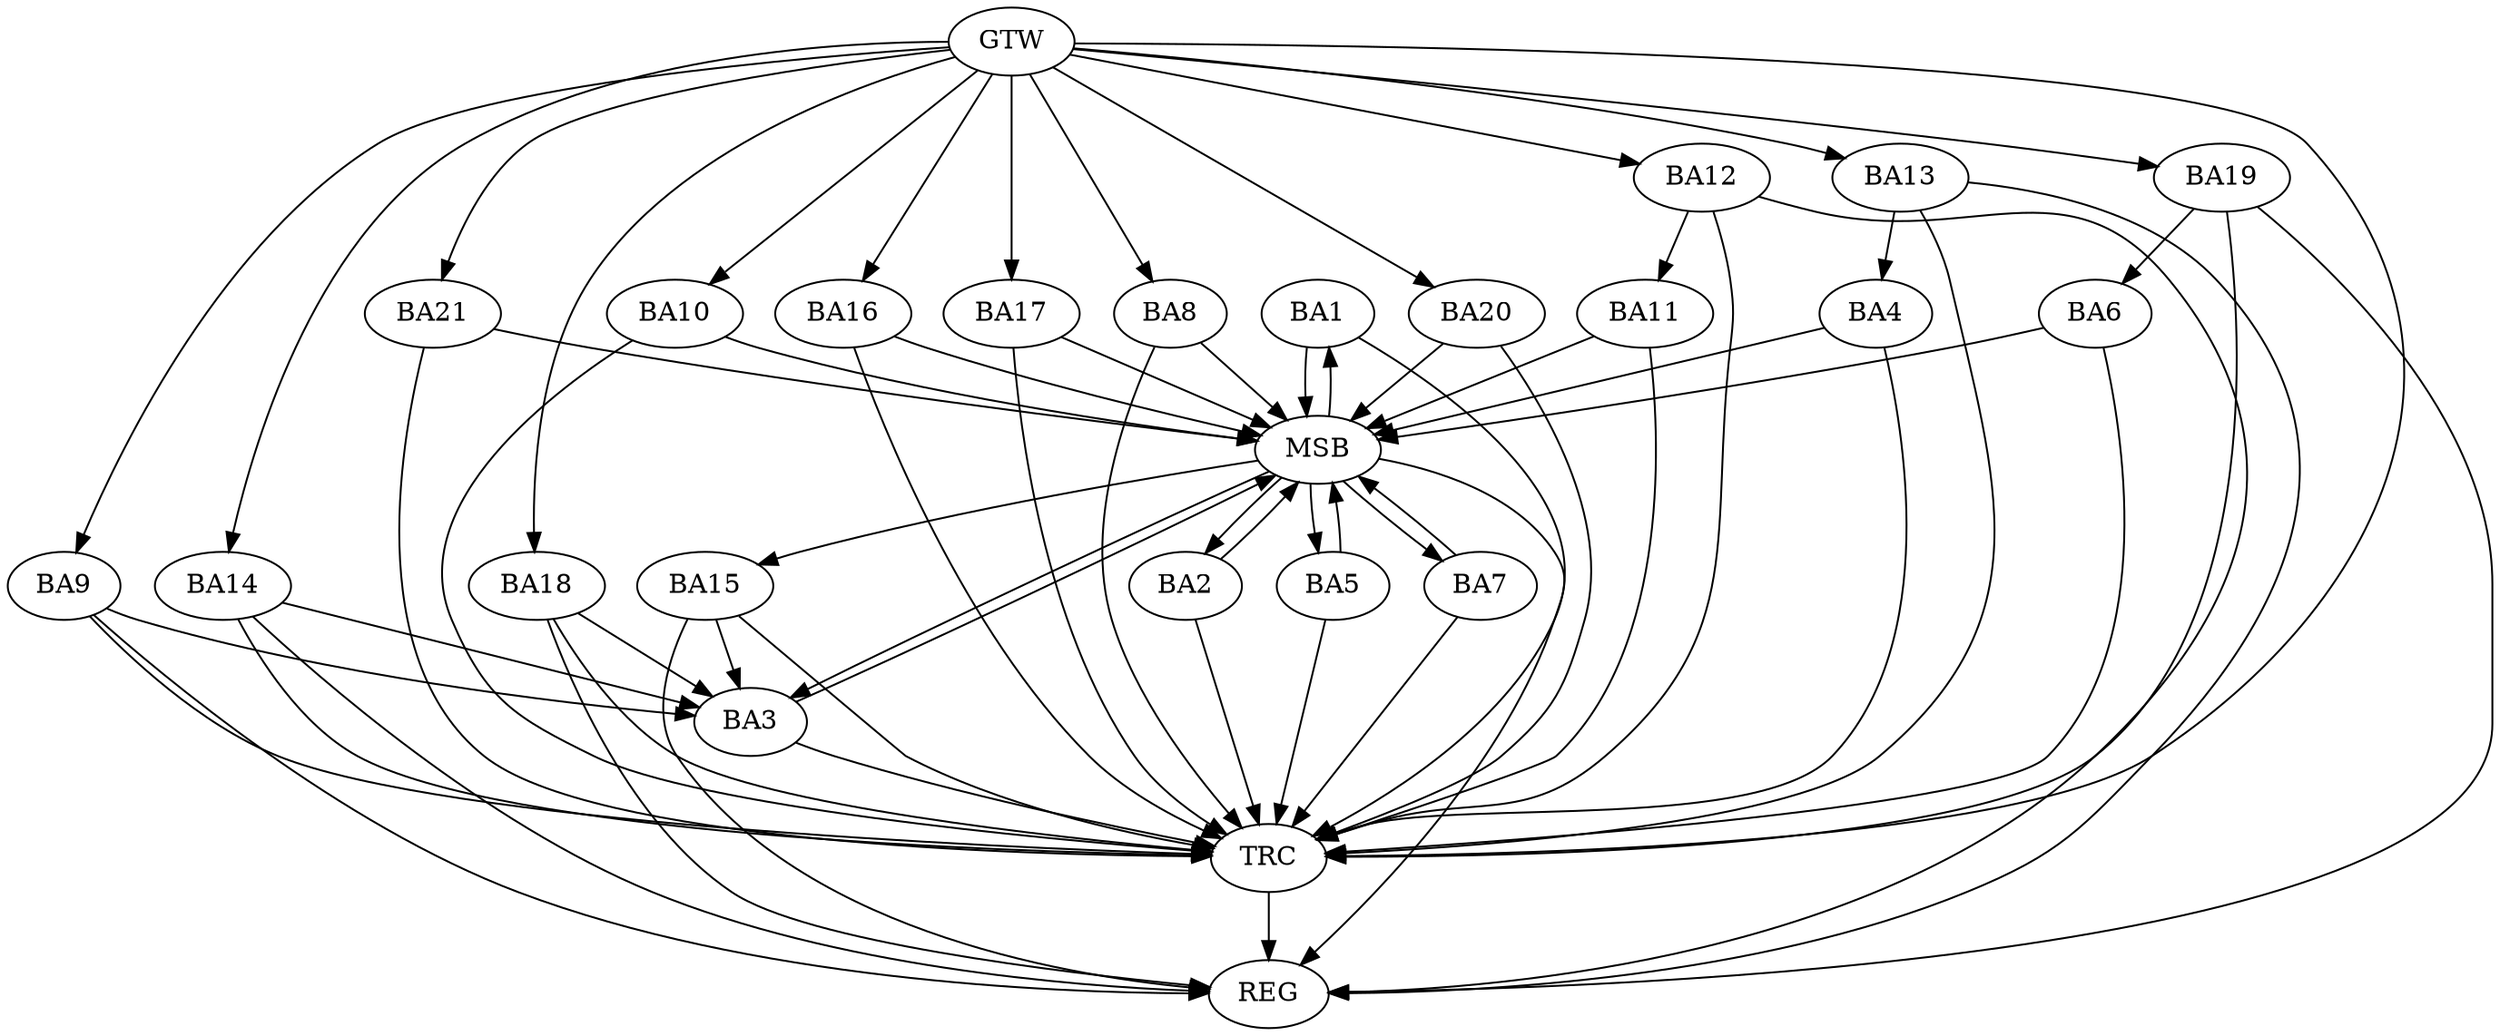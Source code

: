 strict digraph G {
  BA1 [ label="BA1" ];
  BA2 [ label="BA2" ];
  BA3 [ label="BA3" ];
  BA4 [ label="BA4" ];
  BA5 [ label="BA5" ];
  BA6 [ label="BA6" ];
  BA7 [ label="BA7" ];
  BA8 [ label="BA8" ];
  BA9 [ label="BA9" ];
  BA10 [ label="BA10" ];
  BA11 [ label="BA11" ];
  BA12 [ label="BA12" ];
  BA13 [ label="BA13" ];
  BA14 [ label="BA14" ];
  BA15 [ label="BA15" ];
  BA16 [ label="BA16" ];
  BA17 [ label="BA17" ];
  BA18 [ label="BA18" ];
  BA19 [ label="BA19" ];
  BA20 [ label="BA20" ];
  BA21 [ label="BA21" ];
  GTW [ label="GTW" ];
  REG [ label="REG" ];
  MSB [ label="MSB" ];
  TRC [ label="TRC" ];
  BA9 -> BA3;
  BA12 -> BA11;
  BA13 -> BA4;
  BA14 -> BA3;
  BA15 -> BA3;
  BA18 -> BA3;
  BA19 -> BA6;
  GTW -> BA8;
  GTW -> BA9;
  GTW -> BA10;
  GTW -> BA12;
  GTW -> BA13;
  GTW -> BA14;
  GTW -> BA16;
  GTW -> BA17;
  GTW -> BA18;
  GTW -> BA19;
  GTW -> BA20;
  GTW -> BA21;
  BA9 -> REG;
  BA12 -> REG;
  BA13 -> REG;
  BA14 -> REG;
  BA15 -> REG;
  BA18 -> REG;
  BA19 -> REG;
  BA1 -> MSB;
  MSB -> BA2;
  MSB -> REG;
  BA2 -> MSB;
  MSB -> BA1;
  BA3 -> MSB;
  BA4 -> MSB;
  MSB -> BA3;
  BA5 -> MSB;
  BA6 -> MSB;
  MSB -> BA5;
  BA7 -> MSB;
  BA8 -> MSB;
  BA10 -> MSB;
  BA11 -> MSB;
  BA16 -> MSB;
  MSB -> BA7;
  BA17 -> MSB;
  MSB -> BA15;
  BA20 -> MSB;
  BA21 -> MSB;
  BA1 -> TRC;
  BA2 -> TRC;
  BA3 -> TRC;
  BA4 -> TRC;
  BA5 -> TRC;
  BA6 -> TRC;
  BA7 -> TRC;
  BA8 -> TRC;
  BA9 -> TRC;
  BA10 -> TRC;
  BA11 -> TRC;
  BA12 -> TRC;
  BA13 -> TRC;
  BA14 -> TRC;
  BA15 -> TRC;
  BA16 -> TRC;
  BA17 -> TRC;
  BA18 -> TRC;
  BA19 -> TRC;
  BA20 -> TRC;
  BA21 -> TRC;
  GTW -> TRC;
  TRC -> REG;
}
